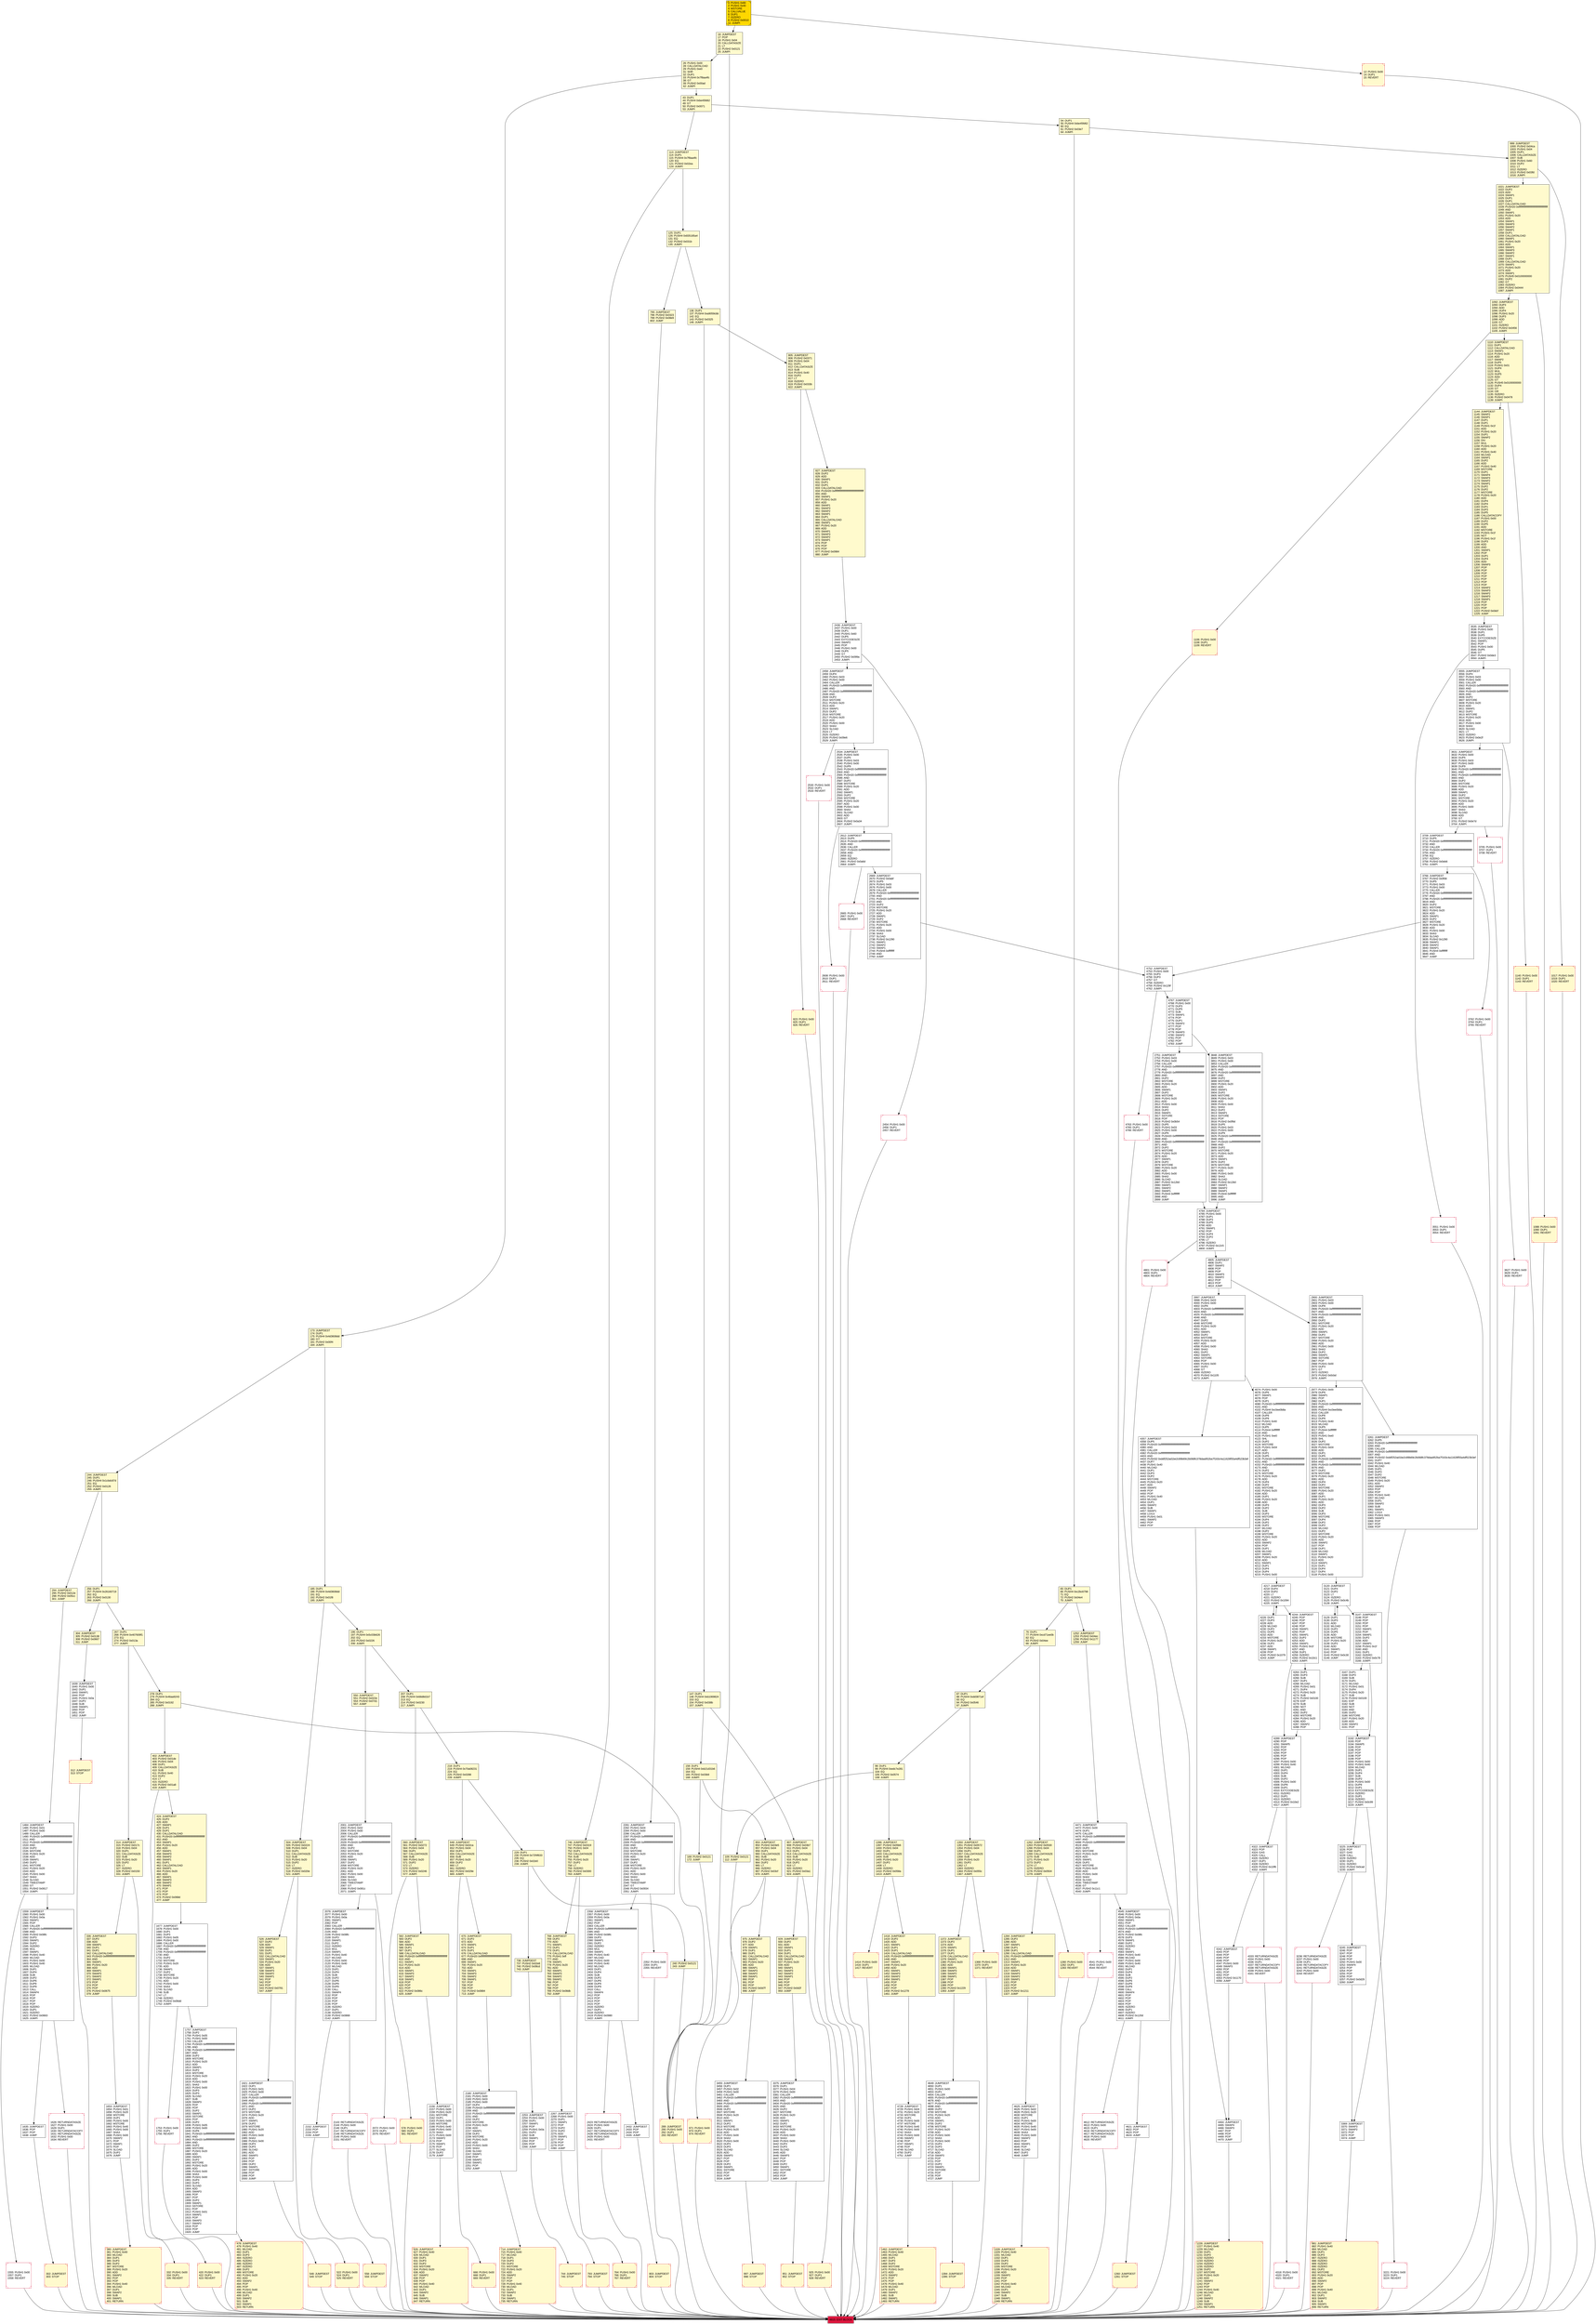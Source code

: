 digraph G {
bgcolor=transparent rankdir=UD;
node [shape=box style=filled color=black fillcolor=white fontname=arial fontcolor=black];
87 [label="87: DUP1\l88: PUSH4 0xdd3871ef\l93: EQ\l94: PUSH2 0x0546\l97: JUMPI\l" fillcolor=lemonchiffon ];
420 [label="420: PUSH1 0x00\l422: DUP1\l423: REVERT\l" fillcolor=lemonchiffon shape=Msquare color=crimson ];
975 [label="975: JUMPDEST\l976: DUP2\l977: ADD\l978: SWAP1\l979: DUP1\l980: DUP1\l981: CALLDATALOAD\l982: SWAP1\l983: PUSH1 0x20\l985: ADD\l986: SWAP1\l987: SWAP3\l988: SWAP2\l989: SWAP1\l990: POP\l991: POP\l992: POP\l993: PUSH2 0x0d7f\l996: JUMP\l" fillcolor=lemonchiffon ];
4471 [label="4471: JUMPDEST\l4472: PUSH1 0x00\l4474: DUP1\l4475: CALLER\l4476: PUSH20 0xffffffffffffffffffffffffffffffffffffffff\l4497: AND\l4498: PUSH20 0xffffffffffffffffffffffffffffffffffffffff\l4519: AND\l4520: DUP2\l4521: MSTORE\l4522: PUSH1 0x20\l4524: ADD\l4525: SWAP1\l4526: DUP2\l4527: MSTORE\l4528: PUSH1 0x20\l4530: ADD\l4531: PUSH1 0x00\l4533: SHA3\l4534: SLOAD\l4535: TIMESTAMP\l4536: GT\l4537: PUSH2 0x11c1\l4540: JUMPI\l" ];
1462 [label="1462: JUMPDEST\l1463: PUSH1 0x40\l1465: MLOAD\l1466: DUP1\l1467: DUP3\l1468: DUP2\l1469: MSTORE\l1470: PUSH1 0x20\l1472: ADD\l1473: SWAP2\l1474: POP\l1475: POP\l1476: PUSH1 0x40\l1478: MLOAD\l1479: DUP1\l1480: SWAP2\l1481: SUB\l1482: SWAP1\l1483: RETURN\l" fillcolor=lemonchiffon shape=Msquare color=crimson ];
1921 [label="1921: JUMPDEST\l1922: DUP1\l1923: PUSH1 0x01\l1925: PUSH1 0x00\l1927: CALLER\l1928: PUSH20 0xffffffffffffffffffffffffffffffffffffffff\l1949: AND\l1950: PUSH20 0xffffffffffffffffffffffffffffffffffffffff\l1971: AND\l1972: DUP2\l1973: MSTORE\l1974: PUSH1 0x20\l1976: ADD\l1977: SWAP1\l1978: DUP2\l1979: MSTORE\l1980: PUSH1 0x20\l1982: ADD\l1983: PUSH1 0x00\l1985: SHA3\l1986: PUSH1 0x00\l1988: DUP3\l1989: DUP3\l1990: SLOAD\l1991: ADD\l1992: SWAP3\l1993: POP\l1994: POP\l1995: DUP2\l1996: SWAP1\l1997: SSTORE\l1998: POP\l1999: POP\l2000: JUMP\l" ];
3997 [label="3997: JUMPDEST\l3998: PUSH1 0x03\l4000: PUSH1 0x00\l4002: DUP8\l4003: PUSH20 0xffffffffffffffffffffffffffffffffffffffff\l4024: AND\l4025: PUSH20 0xffffffffffffffffffffffffffffffffffffffff\l4046: AND\l4047: DUP2\l4048: MSTORE\l4049: PUSH1 0x20\l4051: ADD\l4052: SWAP1\l4053: DUP2\l4054: MSTORE\l4055: PUSH1 0x20\l4057: ADD\l4058: PUSH1 0x00\l4060: SHA3\l4061: DUP2\l4062: SWAP1\l4063: SSTORE\l4064: POP\l4065: PUSH1 0x00\l4067: DUP2\l4068: GT\l4069: ISZERO\l4070: PUSH2 0x1105\l4073: JUMPI\l" ];
953 [label="953: JUMPDEST\l954: PUSH2 0x03e5\l957: PUSH1 0x04\l959: DUP1\l960: CALLDATASIZE\l961: SUB\l962: PUSH1 0x20\l964: DUP2\l965: LT\l966: ISZERO\l967: PUSH2 0x03cf\l970: JUMPI\l" fillcolor=lemonchiffon ];
2267 [label="2267: JUMPDEST\l2268: PUSH1 0x00\l2270: DUP1\l2271: SWAP1\l2272: POP\l2273: DUP2\l2274: DUP2\l2275: ADD\l2276: SWAP1\l2277: POP\l2278: POP\l2279: POP\l2280: JUMP\l" ];
2977 [label="2977: PUSH1 0x00\l2979: DUP6\l2980: SWAP1\l2981: POP\l2982: DUP1\l2983: PUSH20 0xffffffffffffffffffffffffffffffffffffffff\l3004: AND\l3005: PUSH4 0xc0ee0b8a\l3010: CALLER\l3011: DUP8\l3012: DUP6\l3013: PUSH1 0x40\l3015: MLOAD\l3016: DUP5\l3017: PUSH4 0xffffffff\l3022: AND\l3023: PUSH1 0xe0\l3025: SHL\l3026: DUP2\l3027: MSTORE\l3028: PUSH1 0x04\l3030: ADD\l3031: DUP1\l3032: DUP5\l3033: PUSH20 0xffffffffffffffffffffffffffffffffffffffff\l3054: AND\l3055: PUSH20 0xffffffffffffffffffffffffffffffffffffffff\l3076: AND\l3077: DUP2\l3078: MSTORE\l3079: PUSH1 0x20\l3081: ADD\l3082: DUP4\l3083: DUP2\l3084: MSTORE\l3085: PUSH1 0x20\l3087: ADD\l3088: DUP1\l3089: PUSH1 0x20\l3091: ADD\l3092: DUP3\l3093: DUP2\l3094: SUB\l3095: DUP3\l3096: MSTORE\l3097: DUP4\l3098: DUP2\l3099: DUP2\l3100: MLOAD\l3101: DUP2\l3102: MSTORE\l3103: PUSH1 0x20\l3105: ADD\l3106: SWAP2\l3107: POP\l3108: DUP1\l3109: MLOAD\l3110: SWAP1\l3111: PUSH1 0x20\l3113: ADD\l3114: SWAP1\l3115: DUP1\l3116: DUP4\l3117: DUP4\l3118: PUSH1 0x00\l" ];
2669 [label="2669: JUMPDEST\l2670: PUSH2 0x0abf\l2673: DUP5\l2674: PUSH1 0x03\l2676: PUSH1 0x00\l2678: CALLER\l2679: PUSH20 0xffffffffffffffffffffffffffffffffffffffff\l2700: AND\l2701: PUSH20 0xffffffffffffffffffffffffffffffffffffffff\l2722: AND\l2723: DUP2\l2724: MSTORE\l2725: PUSH1 0x20\l2727: ADD\l2728: SWAP1\l2729: DUP2\l2730: MSTORE\l2731: PUSH1 0x20\l2733: ADD\l2734: PUSH1 0x00\l2736: SHA3\l2737: SLOAD\l2738: PUSH2 0x1290\l2741: SWAP1\l2742: SWAP2\l2743: SWAP1\l2744: PUSH4 0xffffffff\l2749: AND\l2750: JUMP\l" ];
267 [label="267: DUP1\l268: PUSH4 0x407609f1\l273: EQ\l274: PUSH2 0x013a\l277: JUMPI\l" fillcolor=lemonchiffon ];
1484 [label="1484: JUMPDEST\l1485: PUSH1 0x01\l1487: PUSH1 0x00\l1489: CALLER\l1490: PUSH20 0xffffffffffffffffffffffffffffffffffffffff\l1511: AND\l1512: PUSH20 0xffffffffffffffffffffffffffffffffffffffff\l1533: AND\l1534: DUP2\l1535: MSTORE\l1536: PUSH1 0x20\l1538: ADD\l1539: SWAP1\l1540: DUP2\l1541: MSTORE\l1542: PUSH1 0x20\l1544: ADD\l1545: PUSH1 0x00\l1547: SHA3\l1548: SLOAD\l1549: TIMESTAMP\l1550: GT\l1551: PUSH2 0x0617\l1554: JUMPI\l" ];
3369 [label="3369: JUMPDEST\l3370: SWAP3\l3371: SWAP2\l3372: POP\l3373: POP\l3374: JUMP\l" ];
2356 [label="2356: JUMPDEST\l2357: PUSH1 0x00\l2359: PUSH1 0x0a\l2361: SWAP1\l2362: POP\l2363: CALLER\l2364: PUSH20 0xffffffffffffffffffffffffffffffffffffffff\l2385: AND\l2386: PUSH2 0x08fc\l2389: DUP3\l2390: SWAP1\l2391: DUP2\l2392: ISZERO\l2393: MUL\l2394: SWAP1\l2395: PUSH1 0x40\l2397: MLOAD\l2398: PUSH1 0x00\l2400: PUSH1 0x40\l2402: MLOAD\l2403: DUP1\l2404: DUP4\l2405: SUB\l2406: DUP2\l2407: DUP6\l2408: DUP9\l2409: DUP9\l2410: CALL\l2411: SWAP4\l2412: POP\l2413: POP\l2414: POP\l2415: POP\l2416: ISZERO\l2417: DUP1\l2418: ISZERO\l2419: PUSH2 0x0980\l2422: JUMPI\l" ];
2534 [label="2534: JUMPDEST\l2535: PUSH1 0x00\l2537: DUP5\l2538: PUSH1 0x03\l2540: PUSH1 0x00\l2542: DUP9\l2543: PUSH20 0xffffffffffffffffffffffffffffffffffffffff\l2564: AND\l2565: PUSH20 0xffffffffffffffffffffffffffffffffffffffff\l2586: AND\l2587: DUP2\l2588: MSTORE\l2589: PUSH1 0x20\l2591: ADD\l2592: SWAP1\l2593: DUP2\l2594: MSTORE\l2595: PUSH1 0x20\l2597: ADD\l2598: PUSH1 0x00\l2600: SHA3\l2601: SLOAD\l2602: ADD\l2603: GT\l2604: PUSH2 0x0a34\l2607: JUMPI\l" ];
3762 [label="3762: PUSH1 0x00\l3764: DUP1\l3765: REVERT\l" shape=Msquare color=crimson ];
3375 [label="3375: JUMPDEST\l3376: DUP1\l3377: PUSH1 0x04\l3379: PUSH1 0x00\l3381: CALLER\l3382: PUSH20 0xffffffffffffffffffffffffffffffffffffffff\l3403: AND\l3404: PUSH20 0xffffffffffffffffffffffffffffffffffffffff\l3425: AND\l3426: DUP2\l3427: MSTORE\l3428: PUSH1 0x20\l3430: ADD\l3431: SWAP1\l3432: DUP2\l3433: MSTORE\l3434: PUSH1 0x20\l3436: ADD\l3437: PUSH1 0x00\l3439: SHA3\l3440: PUSH1 0x00\l3442: DUP3\l3443: DUP3\l3444: SLOAD\l3445: ADD\l3446: SWAP3\l3447: POP\l3448: POP\l3449: DUP2\l3450: SWAP1\l3451: SSTORE\l3452: POP\l3453: POP\l3454: JUMP\l" ];
0 [label="0: PUSH1 0x80\l2: PUSH1 0x40\l4: MSTORE\l5: CALLVALUE\l6: DUP1\l7: ISZERO\l8: PUSH2 0x0010\l11: JUMPI\l" fillcolor=lemonchiffon shape=Msquare fillcolor=gold ];
746 [label="746: JUMPDEST\l747: PUSH2 0x0319\l750: PUSH1 0x04\l752: DUP1\l753: CALLDATASIZE\l754: SUB\l755: PUSH1 0x20\l757: DUP2\l758: LT\l759: ISZERO\l760: PUSH2 0x0300\l763: JUMPI\l" fillcolor=lemonchiffon ];
3455 [label="3455: JUMPDEST\l3456: DUP1\l3457: PUSH1 0x02\l3459: PUSH1 0x00\l3461: CALLER\l3462: PUSH20 0xffffffffffffffffffffffffffffffffffffffff\l3483: AND\l3484: PUSH20 0xffffffffffffffffffffffffffffffffffffffff\l3505: AND\l3506: DUP2\l3507: MSTORE\l3508: PUSH1 0x20\l3510: ADD\l3511: SWAP1\l3512: DUP2\l3513: MSTORE\l3514: PUSH1 0x20\l3516: ADD\l3517: PUSH1 0x00\l3519: SHA3\l3520: PUSH1 0x00\l3522: DUP3\l3523: DUP3\l3524: SLOAD\l3525: ADD\l3526: SWAP3\l3527: POP\l3528: POP\l3529: DUP2\l3530: SWAP1\l3531: SSTORE\l3532: POP\l3533: POP\l3534: JUMP\l" ];
113 [label="113: JUMPDEST\l114: DUP1\l115: PUSH4 0x7f8aa4fc\l120: EQ\l121: PUSH2 0x02ea\l124: JUMPI\l" fillcolor=lemonchiffon ];
4541 [label="4541: PUSH1 0x00\l4543: DUP1\l4544: REVERT\l" shape=Msquare color=crimson ];
560 [label="560: JUMPDEST\l561: PUSH2 0x0272\l564: PUSH1 0x04\l566: DUP1\l567: CALLDATASIZE\l568: SUB\l569: PUSH1 0x20\l571: DUP2\l572: LT\l573: ISZERO\l574: PUSH2 0x0246\l577: JUMPI\l" fillcolor=lemonchiffon ];
768 [label="768: JUMPDEST\l769: DUP2\l770: ADD\l771: SWAP1\l772: DUP1\l773: DUP1\l774: CALLDATALOAD\l775: PUSH1 0xff\l777: AND\l778: SWAP1\l779: PUSH1 0x20\l781: ADD\l782: SWAP1\l783: SWAP3\l784: SWAP2\l785: SWAP1\l786: POP\l787: POP\l788: POP\l789: PUSH2 0x08db\l792: JUMP\l" fillcolor=lemonchiffon ];
4612 [label="4612: RETURNDATASIZE\l4613: PUSH1 0x00\l4615: DUP1\l4616: RETURNDATACOPY\l4617: RETURNDATASIZE\l4618: PUSH1 0x00\l4620: REVERT\l" shape=Msquare color=crimson ];
1021 [label="1021: JUMPDEST\l1022: DUP2\l1023: ADD\l1024: SWAP1\l1025: DUP1\l1026: DUP1\l1027: CALLDATALOAD\l1028: PUSH20 0xffffffffffffffffffffffffffffffffffffffff\l1049: AND\l1050: SWAP1\l1051: PUSH1 0x20\l1053: ADD\l1054: SWAP1\l1055: SWAP3\l1056: SWAP2\l1057: SWAP1\l1058: DUP1\l1059: CALLDATALOAD\l1060: SWAP1\l1061: PUSH1 0x20\l1063: ADD\l1064: SWAP1\l1065: SWAP3\l1066: SWAP2\l1067: SWAP1\l1068: DUP1\l1069: CALLDATALOAD\l1070: SWAP1\l1071: PUSH1 0x20\l1073: ADD\l1074: SWAP1\l1075: PUSH5 0x0100000000\l1081: DUP2\l1082: GT\l1083: ISZERO\l1084: PUSH2 0x0444\l1087: JUMPI\l" fillcolor=lemonchiffon ];
3120 [label="3120: JUMPDEST\l3121: DUP4\l3122: DUP2\l3123: LT\l3124: ISZERO\l3125: PUSH2 0x0c4b\l3128: JUMPI\l" ];
670 [label="670: JUMPDEST\l671: DUP2\l672: ADD\l673: SWAP1\l674: DUP1\l675: DUP1\l676: CALLDATALOAD\l677: PUSH20 0xffffffffffffffffffffffffffffffffffffffff\l698: AND\l699: SWAP1\l700: PUSH1 0x20\l702: ADD\l703: SWAP1\l704: SWAP3\l705: SWAP2\l706: SWAP1\l707: POP\l708: POP\l709: POP\l710: PUSH2 0x0884\l713: JUMP\l" fillcolor=lemonchiffon ];
951 [label="951: JUMPDEST\l952: STOP\l" fillcolor=lemonchiffon shape=Msquare color=crimson ];
2152 [label="2152: JUMPDEST\l2153: POP\l2154: POP\l2155: JUMP\l" ];
289 [label="289: JUMPDEST\l290: PUSH1 0x00\l292: DUP1\l293: REVERT\l" fillcolor=lemonchiffon shape=Msquare color=crimson ];
4226 [label="4226: DUP1\l4227: DUP3\l4228: ADD\l4229: MLOAD\l4230: DUP2\l4231: DUP5\l4232: ADD\l4233: MSTORE\l4234: PUSH1 0x20\l4236: DUP2\l4237: ADD\l4238: SWAP1\l4239: POP\l4240: PUSH2 0x1079\l4243: JUMP\l" ];
1414 [label="1414: PUSH1 0x00\l1416: DUP1\l1417: REVERT\l" fillcolor=lemonchiffon shape=Msquare color=crimson ];
1635 [label="1635: JUMPDEST\l1636: POP\l1637: POP\l1638: JUMP\l" ];
3245 [label="3245: JUMPDEST\l3246: POP\l3247: POP\l3248: POP\l3249: POP\l3250: PUSH1 0x00\l3252: SWAP4\l3253: POP\l3254: POP\l3255: POP\l3256: POP\l3257: PUSH2 0x0d29\l3260: JUMP\l" ];
158 [label="158: DUP1\l159: PUSH4 0xb21d31b6\l164: EQ\l165: PUSH2 0x03b9\l168: JUMPI\l" fillcolor=lemonchiffon ];
1092 [label="1092: JUMPDEST\l1093: DUP3\l1094: ADD\l1095: DUP4\l1096: PUSH1 0x20\l1098: DUP3\l1099: ADD\l1100: GT\l1101: ISZERO\l1102: PUSH2 0x0456\l1105: JUMPI\l" fillcolor=lemonchiffon ];
336 [label="336: JUMPDEST\l337: DUP2\l338: ADD\l339: SWAP1\l340: DUP1\l341: DUP1\l342: CALLDATALOAD\l343: PUSH20 0xffffffffffffffffffffffffffffffffffffffff\l364: AND\l365: SWAP1\l366: PUSH1 0x20\l368: ADD\l369: SWAP1\l370: SWAP3\l371: SWAP2\l372: SWAP1\l373: POP\l374: POP\l375: POP\l376: PUSH2 0x0675\l379: JUMP\l" fillcolor=lemonchiffon ];
3225 [label="3225: JUMPDEST\l3226: POP\l3227: GAS\l3228: CALL\l3229: ISZERO\l3230: DUP1\l3231: ISZERO\l3232: PUSH2 0x0cad\l3235: JUMPI\l" ];
3192 [label="3192: JUMPDEST\l3193: POP\l3194: SWAP5\l3195: POP\l3196: POP\l3197: POP\l3198: POP\l3199: POP\l3200: PUSH1 0x00\l3202: PUSH1 0x40\l3204: MLOAD\l3205: DUP1\l3206: DUP4\l3207: SUB\l3208: DUP2\l3209: PUSH1 0x00\l3211: DUP8\l3212: DUP1\l3213: EXTCODESIZE\l3214: ISZERO\l3215: DUP1\l3216: ISZERO\l3217: PUSH2 0x0c99\l3220: JUMPI\l" ];
109 [label="109: PUSH2 0x0121\l112: JUMP\l" fillcolor=lemonchiffon ];
3221 [label="3221: PUSH1 0x00\l3223: DUP1\l3224: REVERT\l" shape=Msquare color=crimson ];
2454 [label="2454: PUSH1 0x00\l2456: DUP1\l2457: REVERT\l" shape=Msquare color=crimson ];
4763 [label="4763: PUSH1 0x00\l4765: DUP1\l4766: REVERT\l" shape=Msquare color=crimson ];
666 [label="666: PUSH1 0x00\l668: DUP1\l669: REVERT\l" fillcolor=lemonchiffon shape=Msquare color=crimson ];
925 [label="925: PUSH1 0x00\l927: DUP1\l928: REVERT\l" fillcolor=lemonchiffon shape=Msquare color=crimson ];
1110 [label="1110: JUMPDEST\l1111: DUP1\l1112: CALLDATALOAD\l1113: SWAP1\l1114: PUSH1 0x20\l1116: ADD\l1117: SWAP2\l1118: DUP5\l1119: PUSH1 0x01\l1121: DUP4\l1122: MUL\l1123: DUP5\l1124: ADD\l1125: GT\l1126: PUSH5 0x0100000000\l1132: DUP4\l1133: GT\l1134: OR\l1135: ISZERO\l1136: PUSH2 0x0478\l1139: JUMPI\l" fillcolor=lemonchiffon ];
1626 [label="1626: RETURNDATASIZE\l1627: PUSH1 0x00\l1629: DUP1\l1630: RETURNDATACOPY\l1631: RETURNDATASIZE\l1632: PUSH1 0x00\l1634: REVERT\l" shape=Msquare color=crimson ];
2900 [label="2900: JUMPDEST\l2901: PUSH1 0x03\l2903: PUSH1 0x00\l2905: DUP8\l2906: PUSH20 0xffffffffffffffffffffffffffffffffffffffff\l2927: AND\l2928: PUSH20 0xffffffffffffffffffffffffffffffffffffffff\l2949: AND\l2950: DUP2\l2951: MSTORE\l2952: PUSH1 0x20\l2954: ADD\l2955: SWAP1\l2956: DUP2\l2957: MSTORE\l2958: PUSH1 0x20\l2960: ADD\l2961: PUSH1 0x00\l2963: SHA3\l2964: DUP2\l2965: SWAP1\l2966: SSTORE\l2967: POP\l2968: PUSH1 0x00\l2970: DUP3\l2971: GT\l2972: ISZERO\l2973: PUSH2 0x0cbd\l2976: JUMPI\l" ];
827 [label="827: JUMPDEST\l828: DUP2\l829: ADD\l830: SWAP1\l831: DUP1\l832: DUP1\l833: CALLDATALOAD\l834: PUSH20 0xffffffffffffffffffffffffffffffffffffffff\l855: AND\l856: SWAP1\l857: PUSH1 0x20\l859: ADD\l860: SWAP1\l861: SWAP3\l862: SWAP2\l863: SWAP1\l864: DUP1\l865: CALLDATALOAD\l866: SWAP1\l867: PUSH1 0x20\l869: ADD\l870: SWAP1\l871: SWAP3\l872: SWAP2\l873: SWAP1\l874: POP\l875: POP\l876: POP\l877: PUSH2 0x0984\l880: JUMP\l" fillcolor=lemonchiffon ];
1284 [label="1284: JUMPDEST\l1285: DUP2\l1286: ADD\l1287: SWAP1\l1288: DUP1\l1289: DUP1\l1290: CALLDATALOAD\l1291: PUSH20 0xffffffffffffffffffffffffffffffffffffffff\l1312: AND\l1313: SWAP1\l1314: PUSH1 0x20\l1316: ADD\l1317: SWAP1\l1318: SWAP3\l1319: SWAP2\l1320: SWAP1\l1321: POP\l1322: POP\l1323: POP\l1324: PUSH2 0x1211\l1327: JUMP\l" fillcolor=lemonchiffon ];
2530 [label="2530: PUSH1 0x00\l2532: DUP1\l2533: REVERT\l" shape=Msquare color=crimson ];
2143 [label="2143: RETURNDATASIZE\l2144: PUSH1 0x00\l2146: DUP1\l2147: RETURNDATACOPY\l2148: RETURNDATASIZE\l2149: PUSH1 0x00\l2151: REVERT\l" shape=Msquare color=crimson ];
4784 [label="4784: JUMPDEST\l4785: PUSH1 0x00\l4787: DUP1\l4788: DUP3\l4789: DUP5\l4790: ADD\l4791: SWAP1\l4792: POP\l4793: DUP4\l4794: DUP2\l4795: LT\l4796: ISZERO\l4797: PUSH2 0x12c5\l4800: JUMPI\l" ];
4621 [label="4621: JUMPDEST\l4622: POP\l4623: POP\l4624: JUMP\l" ];
2076 [label="2076: JUMPDEST\l2077: PUSH1 0x00\l2079: PUSH1 0x0a\l2081: SWAP1\l2082: POP\l2083: CALLER\l2084: PUSH20 0xffffffffffffffffffffffffffffffffffffffff\l2105: AND\l2106: PUSH2 0x08fc\l2109: DUP3\l2110: SWAP1\l2111: DUP2\l2112: ISZERO\l2113: MUL\l2114: SWAP1\l2115: PUSH1 0x40\l2117: MLOAD\l2118: PUSH1 0x00\l2120: PUSH1 0x40\l2122: MLOAD\l2123: DUP1\l2124: DUP4\l2125: SUB\l2126: DUP2\l2127: DUP6\l2128: DUP9\l2129: DUP9\l2130: CALL\l2131: SWAP4\l2132: POP\l2133: POP\l2134: POP\l2135: POP\l2136: ISZERO\l2137: DUP1\l2138: ISZERO\l2139: PUSH2 0x0868\l2142: JUMPI\l" ];
2180 [label="2180: JUMPDEST\l2181: PUSH1 0x00\l2183: PUSH1 0x03\l2185: PUSH1 0x00\l2187: DUP4\l2188: PUSH20 0xffffffffffffffffffffffffffffffffffffffff\l2209: AND\l2210: PUSH20 0xffffffffffffffffffffffffffffffffffffffff\l2231: AND\l2232: DUP2\l2233: MSTORE\l2234: PUSH1 0x20\l2236: ADD\l2237: SWAP1\l2238: DUP2\l2239: MSTORE\l2240: PUSH1 0x20\l2242: ADD\l2243: PUSH1 0x00\l2245: SHA3\l2246: SLOAD\l2247: SWAP1\l2248: POP\l2249: SWAP2\l2250: SWAP1\l2251: POP\l2252: JUMP\l" ];
1418 [label="1418: JUMPDEST\l1419: DUP2\l1420: ADD\l1421: SWAP1\l1422: DUP1\l1423: DUP1\l1424: CALLDATALOAD\l1425: PUSH20 0xffffffffffffffffffffffffffffffffffffffff\l1446: AND\l1447: SWAP1\l1448: PUSH1 0x20\l1450: ADD\l1451: SWAP1\l1452: SWAP3\l1453: SWAP2\l1454: SWAP1\l1455: POP\l1456: POP\l1457: POP\l1458: PUSH2 0x1278\l1461: JUMP\l" fillcolor=lemonchiffon ];
3147 [label="3147: JUMPDEST\l3148: POP\l3149: POP\l3150: POP\l3151: POP\l3152: SWAP1\l3153: POP\l3154: SWAP1\l3155: DUP2\l3156: ADD\l3157: SWAP1\l3158: PUSH1 0x1f\l3160: AND\l3161: DUP1\l3162: ISZERO\l3163: PUSH2 0x0c78\l3166: JUMPI\l" ];
244 [label="244: JUMPDEST\l245: DUP1\l246: PUSH4 0x1cbdc87d\l251: EQ\l252: PUSH2 0x0126\l255: JUMPI\l" fillcolor=lemonchiffon ];
3535 [label="3535: JUMPDEST\l3536: PUSH1 0x00\l3538: DUP1\l3539: DUP5\l3540: EXTCODESIZE\l3541: SWAP1\l3542: POP\l3543: PUSH1 0x00\l3545: DUP5\l3546: GT\l3547: PUSH2 0x0de3\l3550: JUMPI\l" ];
1639 [label="1639: JUMPDEST\l1640: PUSH1 0x00\l1642: DUP1\l1643: SWAP1\l1644: POP\l1645: PUSH1 0x0a\l1647: DUP2\l1648: SUB\l1649: SWAP1\l1650: POP\l1651: POP\l1652: JUMP\l" ];
4649 [label="4649: JUMPDEST\l4650: DUP1\l4651: PUSH1 0x00\l4653: DUP1\l4654: CALLER\l4655: PUSH20 0xffffffffffffffffffffffffffffffffffffffff\l4676: AND\l4677: PUSH20 0xffffffffffffffffffffffffffffffffffffffff\l4698: AND\l4699: DUP2\l4700: MSTORE\l4701: PUSH1 0x20\l4703: ADD\l4704: SWAP1\l4705: DUP2\l4706: MSTORE\l4707: PUSH1 0x20\l4709: ADD\l4710: PUSH1 0x00\l4712: SHA3\l4713: PUSH1 0x00\l4715: DUP3\l4716: DUP3\l4717: SLOAD\l4718: ADD\l4719: SWAP3\l4720: POP\l4721: POP\l4722: DUP2\l4723: SWAP1\l4724: SSTORE\l4725: POP\l4726: POP\l4727: JUMP\l" ];
881 [label="881: JUMPDEST\l882: PUSH1 0x40\l884: MLOAD\l885: DUP1\l886: DUP3\l887: ISZERO\l888: ISZERO\l889: ISZERO\l890: ISZERO\l891: DUP2\l892: MSTORE\l893: PUSH1 0x20\l895: ADD\l896: SWAP2\l897: POP\l898: POP\l899: PUSH1 0x40\l901: MLOAD\l902: DUP1\l903: SWAP2\l904: SUB\l905: SWAP1\l906: RETURN\l" fillcolor=lemonchiffon shape=Msquare color=crimson ];
207 [label="207: DUP1\l208: PUSH4 0x68d8d1b7\l213: EQ\l214: PUSH2 0x0230\l217: JUMPI\l" fillcolor=lemonchiffon ];
3129 [label="3129: DUP1\l3130: DUP3\l3131: ADD\l3132: MLOAD\l3133: DUP2\l3134: DUP5\l3135: ADD\l3136: MSTORE\l3137: PUSH1 0x20\l3139: DUP2\l3140: ADD\l3141: SWAP1\l3142: POP\l3143: PUSH2 0x0c30\l3146: JUMP\l" ];
3167 [label="3167: DUP1\l3168: DUP3\l3169: SUB\l3170: DUP1\l3171: MLOAD\l3172: PUSH1 0x01\l3174: DUP4\l3175: PUSH1 0x20\l3177: SUB\l3178: PUSH2 0x0100\l3181: EXP\l3182: SUB\l3183: NOT\l3184: AND\l3185: DUP2\l3186: MSTORE\l3187: PUSH1 0x20\l3189: ADD\l3190: SWAP2\l3191: POP\l" ];
229 [label="229: DUP1\l230: PUSH4 0x72f4f633\l235: EQ\l236: PUSH2 0x02e0\l239: JUMPI\l" fillcolor=lemonchiffon ];
294 [label="294: JUMPDEST\l295: PUSH2 0x012e\l298: PUSH2 0x05cc\l301: JUMP\l" fillcolor=lemonchiffon ];
929 [label="929: JUMPDEST\l930: DUP2\l931: ADD\l932: SWAP1\l933: DUP1\l934: DUP1\l935: CALLDATALOAD\l936: SWAP1\l937: PUSH1 0x20\l939: ADD\l940: SWAP1\l941: SWAP3\l942: SWAP2\l943: SWAP1\l944: POP\l945: POP\l946: POP\l947: PUSH2 0x0d2f\l950: JUMP\l" fillcolor=lemonchiffon ];
1017 [label="1017: PUSH1 0x00\l1019: DUP1\l1020: REVERT\l" fillcolor=lemonchiffon shape=Msquare color=crimson ];
424 [label="424: JUMPDEST\l425: DUP2\l426: ADD\l427: SWAP1\l428: DUP1\l429: DUP1\l430: CALLDATALOAD\l431: PUSH20 0xffffffffffffffffffffffffffffffffffffffff\l452: AND\l453: SWAP1\l454: PUSH1 0x20\l456: ADD\l457: SWAP1\l458: SWAP3\l459: SWAP2\l460: SWAP1\l461: DUP1\l462: CALLDATALOAD\l463: SWAP1\l464: PUSH1 0x20\l466: ADD\l467: SWAP1\l468: SWAP3\l469: SWAP2\l470: SWAP1\l471: POP\l472: POP\l473: POP\l474: PUSH2 0x068d\l477: JUMP\l" fillcolor=lemonchiffon ];
4342 [label="4342: JUMPDEST\l4343: POP\l4344: POP\l4345: POP\l4346: POP\l4347: PUSH1 0x00\l4349: SWAP3\l4350: POP\l4351: POP\l4352: POP\l4353: PUSH2 0x1170\l4356: JUMP\l" ];
907 [label="907: JUMPDEST\l908: PUSH2 0x03b7\l911: PUSH1 0x04\l913: DUP1\l914: CALLDATASIZE\l915: SUB\l916: PUSH1 0x20\l918: DUP2\l919: LT\l920: ISZERO\l921: PUSH2 0x03a1\l924: JUMPI\l" fillcolor=lemonchiffon ];
764 [label="764: PUSH1 0x00\l766: DUP1\l767: REVERT\l" fillcolor=lemonchiffon shape=Msquare color=crimson ];
125 [label="125: DUP1\l126: PUSH4 0x835185a4\l131: EQ\l132: PUSH2 0x031b\l135: JUMPI\l" fillcolor=lemonchiffon ];
43 [label="43: DUP1\l44: PUSH4 0xbe45fd62\l49: GT\l50: PUSH2 0x0071\l53: JUMPI\l" fillcolor=lemonchiffon ];
1372 [label="1372: JUMPDEST\l1373: DUP2\l1374: ADD\l1375: SWAP1\l1376: DUP1\l1377: DUP1\l1378: CALLDATALOAD\l1379: SWAP1\l1380: PUSH1 0x20\l1382: ADD\l1383: SWAP1\l1384: SWAP3\l1385: SWAP2\l1386: SWAP1\l1387: POP\l1388: POP\l1389: POP\l1390: PUSH2 0x1229\l1393: JUMP\l" fillcolor=lemonchiffon ];
4801 [label="4801: PUSH1 0x00\l4803: DUP1\l4804: REVERT\l" shape=Msquare color=crimson ];
4464 [label="4464: JUMPDEST\l4465: SWAP4\l4466: SWAP3\l4467: POP\l4468: POP\l4469: POP\l4470: JUMP\l" ];
304 [label="304: JUMPDEST\l305: PUSH2 0x0138\l308: PUSH2 0x0667\l311: JUMP\l" fillcolor=lemonchiffon ];
1559 [label="1559: JUMPDEST\l1560: PUSH1 0x00\l1562: PUSH1 0x0a\l1564: SWAP1\l1565: POP\l1566: CALLER\l1567: PUSH20 0xffffffffffffffffffffffffffffffffffffffff\l1588: AND\l1589: PUSH2 0x08fc\l1592: DUP3\l1593: SWAP1\l1594: DUP2\l1595: ISZERO\l1596: MUL\l1597: SWAP1\l1598: PUSH1 0x40\l1600: MLOAD\l1601: PUSH1 0x00\l1603: PUSH1 0x40\l1605: MLOAD\l1606: DUP1\l1607: DUP4\l1608: SUB\l1609: DUP2\l1610: DUP6\l1611: DUP9\l1612: DUP9\l1613: CALL\l1614: SWAP4\l1615: POP\l1616: POP\l1617: POP\l1618: POP\l1619: ISZERO\l1620: DUP1\l1621: ISZERO\l1622: PUSH2 0x0663\l1625: JUMPI\l" ];
971 [label="971: PUSH1 0x00\l973: DUP1\l974: REVERT\l" fillcolor=lemonchiffon shape=Msquare color=crimson ];
314 [label="314: JUMPDEST\l315: PUSH2 0x017c\l318: PUSH1 0x04\l320: DUP1\l321: CALLDATASIZE\l322: SUB\l323: PUSH1 0x20\l325: DUP2\l326: LT\l327: ISZERO\l328: PUSH2 0x0150\l331: JUMPI\l" fillcolor=lemonchiffon ];
2423 [label="2423: RETURNDATASIZE\l2424: PUSH1 0x00\l2426: DUP1\l2427: RETURNDATACOPY\l2428: RETURNDATASIZE\l2429: PUSH1 0x00\l2431: REVERT\l" shape=Msquare color=crimson ];
2001 [label="2001: JUMPDEST\l2002: PUSH1 0x02\l2004: PUSH1 0x00\l2006: CALLER\l2007: PUSH20 0xffffffffffffffffffffffffffffffffffffffff\l2028: AND\l2029: PUSH20 0xffffffffffffffffffffffffffffffffffffffff\l2050: AND\l2051: DUP2\l2052: MSTORE\l2053: PUSH1 0x20\l2055: ADD\l2056: SWAP1\l2057: DUP2\l2058: MSTORE\l2059: PUSH1 0x20\l2061: ADD\l2062: PUSH1 0x00\l2064: SHA3\l2065: SLOAD\l2066: TIMESTAMP\l2067: GT\l2068: PUSH2 0x081c\l2071: JUMPI\l" ];
3848 [label="3848: JUMPDEST\l3849: PUSH1 0x03\l3851: PUSH1 0x00\l3853: CALLER\l3854: PUSH20 0xffffffffffffffffffffffffffffffffffffffff\l3875: AND\l3876: PUSH20 0xffffffffffffffffffffffffffffffffffffffff\l3897: AND\l3898: DUP2\l3899: MSTORE\l3900: PUSH1 0x20\l3902: ADD\l3903: SWAP1\l3904: DUP2\l3905: MSTORE\l3906: PUSH1 0x20\l3908: ADD\l3909: PUSH1 0x00\l3911: SHA3\l3912: DUP2\l3913: SWAP1\l3914: SSTORE\l3915: POP\l3916: PUSH2 0x0f9d\l3919: DUP5\l3920: PUSH1 0x03\l3922: PUSH1 0x00\l3924: DUP9\l3925: PUSH20 0xffffffffffffffffffffffffffffffffffffffff\l3946: AND\l3947: PUSH20 0xffffffffffffffffffffffffffffffffffffffff\l3968: AND\l3969: DUP2\l3970: MSTORE\l3971: PUSH1 0x20\l3973: ADD\l3974: SWAP1\l3975: DUP2\l3976: MSTORE\l3977: PUSH1 0x20\l3979: ADD\l3980: PUSH1 0x00\l3982: SHA3\l3983: SLOAD\l3984: PUSH2 0x12b0\l3987: SWAP1\l3988: SWAP2\l3989: SWAP1\l3990: PUSH4 0xffffffff\l3995: AND\l3996: JUMP\l" ];
997 [label="997: JUMPDEST\l998: STOP\l" fillcolor=lemonchiffon shape=Msquare color=crimson ];
1144 [label="1144: JUMPDEST\l1145: SWAP2\l1146: SWAP1\l1147: DUP1\l1148: DUP1\l1149: PUSH1 0x1f\l1151: ADD\l1152: PUSH1 0x20\l1154: DUP1\l1155: SWAP2\l1156: DIV\l1157: MUL\l1158: PUSH1 0x20\l1160: ADD\l1161: PUSH1 0x40\l1163: MLOAD\l1164: SWAP1\l1165: DUP2\l1166: ADD\l1167: PUSH1 0x40\l1169: MSTORE\l1170: DUP1\l1171: SWAP4\l1172: SWAP3\l1173: SWAP2\l1174: SWAP1\l1175: DUP2\l1176: DUP2\l1177: MSTORE\l1178: PUSH1 0x20\l1180: ADD\l1181: DUP4\l1182: DUP4\l1183: DUP1\l1184: DUP3\l1185: DUP5\l1186: CALLDATACOPY\l1187: PUSH1 0x00\l1189: DUP2\l1190: DUP5\l1191: ADD\l1192: MSTORE\l1193: PUSH1 0x1f\l1195: NOT\l1196: PUSH1 0x1f\l1198: DUP3\l1199: ADD\l1200: AND\l1201: SWAP1\l1202: POP\l1203: DUP1\l1204: DUP4\l1205: ADD\l1206: SWAP3\l1207: POP\l1208: POP\l1209: POP\l1210: POP\l1211: POP\l1212: POP\l1213: POP\l1214: SWAP2\l1215: SWAP3\l1216: SWAP2\l1217: SWAP3\l1218: SWAP1\l1219: POP\l1220: POP\l1221: POP\l1222: PUSH2 0x0dcf\l1225: JUMP\l" fillcolor=lemonchiffon ];
504 [label="504: JUMPDEST\l505: PUSH2 0x0224\l508: PUSH1 0x04\l510: DUP1\l511: CALLDATASIZE\l512: SUB\l513: PUSH1 0x20\l515: DUP2\l516: LT\l517: ISZERO\l518: PUSH2 0x020e\l521: JUMPI\l" fillcolor=lemonchiffon ];
1260 [label="1260: JUMPDEST\l1261: STOP\l" fillcolor=lemonchiffon shape=Msquare color=crimson ];
1753 [label="1753: PUSH1 0x00\l1755: DUP1\l1756: REVERT\l" shape=Msquare color=crimson ];
714 [label="714: JUMPDEST\l715: PUSH1 0x40\l717: MLOAD\l718: DUP1\l719: DUP3\l720: DUP2\l721: MSTORE\l722: PUSH1 0x20\l724: ADD\l725: SWAP2\l726: POP\l727: POP\l728: PUSH1 0x40\l730: MLOAD\l731: DUP1\l732: SWAP2\l733: SUB\l734: SWAP1\l735: RETURN\l" fillcolor=lemonchiffon shape=Msquare color=crimson ];
648 [label="648: JUMPDEST\l649: PUSH2 0x02ca\l652: PUSH1 0x04\l654: DUP1\l655: CALLDATASIZE\l656: SUB\l657: PUSH1 0x20\l659: DUP2\l660: LT\l661: ISZERO\l662: PUSH2 0x029e\l665: JUMPI\l" fillcolor=lemonchiffon ];
744 [label="744: JUMPDEST\l745: STOP\l" fillcolor=lemonchiffon shape=Msquare color=crimson ];
3551 [label="3551: PUSH1 0x00\l3553: DUP1\l3554: REVERT\l" shape=Msquare color=crimson ];
4318 [label="4318: PUSH1 0x00\l4320: DUP1\l4321: REVERT\l" shape=Msquare color=crimson ];
1328 [label="1328: JUMPDEST\l1329: PUSH1 0x40\l1331: MLOAD\l1332: DUP1\l1333: DUP3\l1334: DUP2\l1335: MSTORE\l1336: PUSH1 0x20\l1338: ADD\l1339: SWAP2\l1340: POP\l1341: POP\l1342: PUSH1 0x40\l1344: MLOAD\l1345: DUP1\l1346: SWAP2\l1347: SUB\l1348: SWAP1\l1349: RETURN\l" fillcolor=lemonchiffon shape=Msquare color=crimson ];
1677 [label="1677: JUMPDEST\l1678: PUSH1 0x00\l1680: DUP1\l1681: DUP3\l1682: PUSH1 0x05\l1684: PUSH1 0x00\l1686: CALLER\l1687: PUSH20 0xffffffffffffffffffffffffffffffffffffffff\l1708: AND\l1709: PUSH20 0xffffffffffffffffffffffffffffffffffffffff\l1730: AND\l1731: DUP2\l1732: MSTORE\l1733: PUSH1 0x20\l1735: ADD\l1736: SWAP1\l1737: DUP2\l1738: MSTORE\l1739: PUSH1 0x20\l1741: ADD\l1742: PUSH1 0x00\l1744: SHA3\l1745: SLOAD\l1746: SUB\l1747: LT\l1748: ISZERO\l1749: PUSH2 0x06dd\l1752: JUMPI\l" ];
526 [label="526: JUMPDEST\l527: DUP2\l528: ADD\l529: SWAP1\l530: DUP1\l531: DUP1\l532: CALLDATALOAD\l533: SWAP1\l534: PUSH1 0x20\l536: ADD\l537: SWAP1\l538: SWAP3\l539: SWAP2\l540: SWAP1\l541: POP\l542: POP\l543: POP\l544: PUSH2 0x0781\l547: JUMP\l" fillcolor=lemonchiffon ];
4244 [label="4244: JUMPDEST\l4245: POP\l4246: POP\l4247: POP\l4248: POP\l4249: SWAP1\l4250: POP\l4251: SWAP1\l4252: DUP2\l4253: ADD\l4254: SWAP1\l4255: PUSH1 0x1f\l4257: AND\l4258: DUP1\l4259: ISZERO\l4260: PUSH2 0x10c1\l4263: JUMPI\l" ];
3627 [label="3627: PUSH1 0x00\l3629: DUP1\l3630: REVERT\l" shape=Msquare color=crimson ];
76 [label="76: DUP1\l77: PUSH4 0xcd71ee0b\l82: EQ\l83: PUSH2 0x04ee\l86: JUMPI\l" fillcolor=lemonchiffon ];
793 [label="793: JUMPDEST\l794: STOP\l" fillcolor=lemonchiffon shape=Msquare color=crimson ];
173 [label="173: JUMPDEST\l174: DUP1\l175: PUSH4 0x4d3608dd\l180: GT\l181: PUSH2 0x00f4\l184: JUMPI\l" fillcolor=lemonchiffon ];
2352 [label="2352: PUSH1 0x00\l2354: DUP1\l2355: REVERT\l" shape=Msquare color=crimson ];
2608 [label="2608: PUSH1 0x00\l2610: DUP1\l2611: REVERT\l" shape=Msquare color=crimson ];
3261 [label="3261: JUMPDEST\l3262: DUP5\l3263: PUSH20 0xffffffffffffffffffffffffffffffffffffffff\l3284: AND\l3285: CALLER\l3286: PUSH20 0xffffffffffffffffffffffffffffffffffffffff\l3307: AND\l3308: PUSH32 0xddf252ad1be2c89b69c2b068fc378daa952ba7f163c4a11628f55a4df523b3ef\l3341: DUP7\l3342: PUSH1 0x40\l3344: MLOAD\l3345: DUP1\l3346: DUP3\l3347: DUP2\l3348: MSTORE\l3349: PUSH1 0x20\l3351: ADD\l3352: SWAP2\l3353: POP\l3354: POP\l3355: PUSH1 0x40\l3357: MLOAD\l3358: DUP1\l3359: SWAP2\l3360: SUB\l3361: SWAP1\l3362: LOG3\l3363: PUSH1 0x01\l3365: SWAP3\l3366: POP\l3367: POP\l3368: POP\l" ];
98 [label="98: DUP1\l99: PUSH4 0xedc7e281\l104: EQ\l105: PUSH2 0x0574\l108: JUMPI\l" fillcolor=lemonchiffon ];
54 [label="54: DUP1\l55: PUSH4 0xbe45fd62\l60: EQ\l61: PUSH2 0x03e7\l64: JUMPI\l" fillcolor=lemonchiffon ];
823 [label="823: PUSH1 0x00\l825: DUP1\l826: REVERT\l" fillcolor=lemonchiffon shape=Msquare color=crimson ];
3709 [label="3709: JUMPDEST\l3710: DUP5\l3711: PUSH20 0xffffffffffffffffffffffffffffffffffffffff\l3732: AND\l3733: CALLER\l3734: PUSH20 0xffffffffffffffffffffffffffffffffffffffff\l3755: AND\l3756: EQ\l3757: ISZERO\l3758: PUSH2 0x0eb6\l3761: JUMPI\l" ];
196 [label="196: DUP1\l197: PUSH4 0x5c03b626\l202: EQ\l203: PUSH2 0x0226\l206: JUMPI\l" fillcolor=lemonchiffon ];
4217 [label="4217: JUMPDEST\l4218: DUP4\l4219: DUP2\l4220: LT\l4221: ISZERO\l4222: PUSH2 0x1094\l4225: JUMPI\l" ];
1280 [label="1280: PUSH1 0x00\l1282: DUP1\l1283: REVERT\l" fillcolor=lemonchiffon shape=Msquare color=crimson ];
4728 [label="4728: JUMPDEST\l4729: PUSH1 0x04\l4731: PUSH1 0x20\l4733: MSTORE\l4734: DUP1\l4735: PUSH1 0x00\l4737: MSTORE\l4738: PUSH1 0x40\l4740: PUSH1 0x00\l4742: SHA3\l4743: PUSH1 0x00\l4745: SWAP2\l4746: POP\l4747: SWAP1\l4748: POP\l4749: SLOAD\l4750: DUP2\l4751: JUMP\l" ];
278 [label="278: DUP1\l279: PUSH4 0x46aa9243\l284: EQ\l285: PUSH2 0x0192\l288: JUMPI\l" fillcolor=lemonchiffon ];
2751 [label="2751: JUMPDEST\l2752: PUSH1 0x03\l2754: PUSH1 0x00\l2756: CALLER\l2757: PUSH20 0xffffffffffffffffffffffffffffffffffffffff\l2778: AND\l2779: PUSH20 0xffffffffffffffffffffffffffffffffffffffff\l2800: AND\l2801: DUP2\l2802: MSTORE\l2803: PUSH1 0x20\l2805: ADD\l2806: SWAP1\l2807: DUP2\l2808: MSTORE\l2809: PUSH1 0x20\l2811: ADD\l2812: PUSH1 0x00\l2814: SHA3\l2815: DUP2\l2816: SWAP1\l2817: SSTORE\l2818: POP\l2819: PUSH2 0x0b54\l2822: DUP5\l2823: PUSH1 0x03\l2825: PUSH1 0x00\l2827: DUP9\l2828: PUSH20 0xffffffffffffffffffffffffffffffffffffffff\l2849: AND\l2850: PUSH20 0xffffffffffffffffffffffffffffffffffffffff\l2871: AND\l2872: DUP2\l2873: MSTORE\l2874: PUSH1 0x20\l2876: ADD\l2877: SWAP1\l2878: DUP2\l2879: MSTORE\l2880: PUSH1 0x20\l2882: ADD\l2883: PUSH1 0x00\l2885: SHA3\l2886: SLOAD\l2887: PUSH2 0x12b0\l2890: SWAP1\l2891: SWAP2\l2892: SWAP1\l2893: PUSH4 0xffffffff\l2898: AND\l2899: JUMP\l" ];
4264 [label="4264: DUP1\l4265: DUP3\l4266: SUB\l4267: DUP1\l4268: MLOAD\l4269: PUSH1 0x01\l4271: DUP4\l4272: PUSH1 0x20\l4274: SUB\l4275: PUSH2 0x0100\l4278: EXP\l4279: SUB\l4280: NOT\l4281: AND\l4282: DUP2\l4283: MSTORE\l4284: PUSH1 0x20\l4286: ADD\l4287: SWAP2\l4288: POP\l" ];
582 [label="582: JUMPDEST\l583: DUP2\l584: ADD\l585: SWAP1\l586: DUP1\l587: DUP1\l588: CALLDATALOAD\l589: PUSH20 0xffffffffffffffffffffffffffffffffffffffff\l610: AND\l611: SWAP1\l612: PUSH1 0x20\l614: ADD\l615: SWAP1\l616: SWAP3\l617: SWAP2\l618: SWAP1\l619: POP\l620: POP\l621: POP\l622: PUSH2 0x086c\l625: JUMP\l" fillcolor=lemonchiffon ];
4805 [label="4805: JUMPDEST\l4806: DUP1\l4807: SWAP2\l4808: POP\l4809: POP\l4810: SWAP3\l4811: SWAP2\l4812: POP\l4813: POP\l4814: JUMP\l" ];
1757 [label="1757: JUMPDEST\l1758: DUP2\l1759: PUSH1 0x05\l1761: PUSH1 0x00\l1763: CALLER\l1764: PUSH20 0xffffffffffffffffffffffffffffffffffffffff\l1785: AND\l1786: PUSH20 0xffffffffffffffffffffffffffffffffffffffff\l1807: AND\l1808: DUP2\l1809: MSTORE\l1810: PUSH1 0x20\l1812: ADD\l1813: SWAP1\l1814: DUP2\l1815: MSTORE\l1816: PUSH1 0x20\l1818: ADD\l1819: PUSH1 0x00\l1821: SHA3\l1822: PUSH1 0x00\l1824: DUP3\l1825: DUP3\l1826: SLOAD\l1827: SUB\l1828: SWAP3\l1829: POP\l1830: POP\l1831: DUP2\l1832: SWAP1\l1833: SSTORE\l1834: POP\l1835: DUP2\l1836: PUSH1 0x05\l1838: PUSH1 0x00\l1840: DUP6\l1841: PUSH20 0xffffffffffffffffffffffffffffffffffffffff\l1862: AND\l1863: PUSH20 0xffffffffffffffffffffffffffffffffffffffff\l1884: AND\l1885: DUP2\l1886: MSTORE\l1887: PUSH1 0x20\l1889: ADD\l1890: SWAP1\l1891: DUP2\l1892: MSTORE\l1893: PUSH1 0x20\l1895: ADD\l1896: PUSH1 0x00\l1898: SHA3\l1899: PUSH1 0x00\l1901: DUP3\l1902: DUP3\l1903: SLOAD\l1904: ADD\l1905: SWAP3\l1906: POP\l1907: POP\l1908: DUP2\l1909: SWAP1\l1910: SSTORE\l1911: POP\l1912: PUSH1 0x01\l1914: SWAP1\l1915: POP\l1916: SWAP3\l1917: SWAP2\l1918: POP\l1919: POP\l1920: JUMP\l" ];
522 [label="522: PUSH1 0x00\l524: DUP1\l525: REVERT\l" fillcolor=lemonchiffon shape=Msquare color=crimson ];
312 [label="312: JUMPDEST\l313: STOP\l" fillcolor=lemonchiffon shape=Msquare color=crimson ];
1653 [label="1653: JUMPDEST\l1654: PUSH1 0x01\l1656: PUSH1 0x20\l1658: MSTORE\l1659: DUP1\l1660: PUSH1 0x00\l1662: MSTORE\l1663: PUSH1 0x40\l1665: PUSH1 0x00\l1667: SHA3\l1668: PUSH1 0x00\l1670: SWAP2\l1671: POP\l1672: SWAP1\l1673: POP\l1674: SLOAD\l1675: DUP2\l1676: JUMP\l" ];
12 [label="12: PUSH1 0x00\l14: DUP1\l15: REVERT\l" fillcolor=lemonchiffon shape=Msquare color=crimson ];
240 [label="240: PUSH2 0x0121\l243: JUMP\l" fillcolor=lemonchiffon ];
548 [label="548: JUMPDEST\l549: STOP\l" fillcolor=lemonchiffon shape=Msquare color=crimson ];
4357 [label="4357: JUMPDEST\l4358: DUP5\l4359: PUSH20 0xffffffffffffffffffffffffffffffffffffffff\l4380: AND\l4381: CALLER\l4382: PUSH20 0xffffffffffffffffffffffffffffffffffffffff\l4403: AND\l4404: PUSH32 0xddf252ad1be2c89b69c2b068fc378daa952ba7f163c4a11628f55a4df523b3ef\l4437: DUP7\l4438: PUSH1 0x40\l4440: MLOAD\l4441: DUP1\l4442: DUP3\l4443: DUP2\l4444: MSTORE\l4445: PUSH1 0x20\l4447: ADD\l4448: SWAP2\l4449: POP\l4450: POP\l4451: PUSH1 0x40\l4453: MLOAD\l4454: DUP1\l4455: SWAP2\l4456: SUB\l4457: SWAP1\l4458: LOG3\l4459: PUSH1 0x01\l4461: SWAP2\l4462: POP\l4463: POP\l" ];
1555 [label="1555: PUSH1 0x00\l1557: DUP1\l1558: REVERT\l" shape=Msquare color=crimson ];
65 [label="65: DUP1\l66: PUSH4 0xc2bc6798\l71: EQ\l72: PUSH2 0x04e4\l75: JUMPI\l" fillcolor=lemonchiffon ];
4289 [label="4289: JUMPDEST\l4290: POP\l4291: SWAP5\l4292: POP\l4293: POP\l4294: POP\l4295: POP\l4296: POP\l4297: PUSH1 0x00\l4299: PUSH1 0x40\l4301: MLOAD\l4302: DUP1\l4303: DUP4\l4304: SUB\l4305: DUP2\l4306: PUSH1 0x00\l4308: DUP8\l4309: DUP1\l4310: EXTCODESIZE\l4311: ISZERO\l4312: DUP1\l4313: ISZERO\l4314: PUSH2 0x10e2\l4317: JUMPI\l" ];
2156 [label="2156: JUMPDEST\l2157: PUSH1 0x00\l2159: PUSH1 0x20\l2161: MSTORE\l2162: DUP1\l2163: PUSH1 0x00\l2165: MSTORE\l2166: PUSH1 0x40\l2168: PUSH1 0x00\l2170: SHA3\l2171: PUSH1 0x00\l2173: SWAP2\l2174: POP\l2175: SWAP1\l2176: POP\l2177: SLOAD\l2178: DUP2\l2179: JUMP\l" ];
803 [label="803: JUMPDEST\l804: STOP\l" fillcolor=lemonchiffon shape=Msquare color=crimson ];
2072 [label="2072: PUSH1 0x00\l2074: DUP1\l2075: REVERT\l" shape=Msquare color=crimson ];
302 [label="302: JUMPDEST\l303: STOP\l" fillcolor=lemonchiffon shape=Msquare color=crimson ];
558 [label="558: JUMPDEST\l559: STOP\l" fillcolor=lemonchiffon shape=Msquare color=crimson ];
185 [label="185: DUP1\l186: PUSH4 0x4d3608dd\l191: EQ\l192: PUSH2 0x01f8\l195: JUMPI\l" fillcolor=lemonchiffon ];
402 [label="402: JUMPDEST\l403: PUSH2 0x01de\l406: PUSH1 0x04\l408: DUP1\l409: CALLDATASIZE\l410: SUB\l411: PUSH1 0x40\l413: DUP2\l414: LT\l415: ISZERO\l416: PUSH2 0x01a8\l419: JUMPI\l" fillcolor=lemonchiffon ];
3236 [label="3236: RETURNDATASIZE\l3237: PUSH1 0x00\l3239: DUP1\l3240: RETURNDATACOPY\l3241: RETURNDATASIZE\l3242: PUSH1 0x00\l3244: REVERT\l" shape=Msquare color=crimson ];
147 [label="147: DUP1\l148: PUSH4 0xb1069824\l153: EQ\l154: PUSH2 0x038b\l157: JUMPI\l" fillcolor=lemonchiffon ];
805 [label="805: JUMPDEST\l806: PUSH2 0x0371\l809: PUSH1 0x04\l811: DUP1\l812: CALLDATASIZE\l813: SUB\l814: PUSH1 0x40\l816: DUP2\l817: LT\l818: ISZERO\l819: PUSH2 0x033b\l822: JUMPI\l" fillcolor=lemonchiffon ];
626 [label="626: JUMPDEST\l627: PUSH1 0x40\l629: MLOAD\l630: DUP1\l631: DUP3\l632: DUP2\l633: MSTORE\l634: PUSH1 0x20\l636: ADD\l637: SWAP2\l638: POP\l639: POP\l640: PUSH1 0x40\l642: MLOAD\l643: DUP1\l644: SWAP2\l645: SUB\l646: SWAP1\l647: RETURN\l" fillcolor=lemonchiffon shape=Msquare color=crimson ];
1262 [label="1262: JUMPDEST\l1263: PUSH2 0x0530\l1266: PUSH1 0x04\l1268: DUP1\l1269: CALLDATASIZE\l1270: SUB\l1271: PUSH1 0x20\l1273: DUP2\l1274: LT\l1275: ISZERO\l1276: PUSH2 0x0504\l1279: JUMPI\l" fillcolor=lemonchiffon ];
3766 [label="3766: JUMPDEST\l3767: PUSH2 0x0f08\l3770: DUP5\l3771: PUSH1 0x03\l3773: PUSH1 0x00\l3775: CALLER\l3776: PUSH20 0xffffffffffffffffffffffffffffffffffffffff\l3797: AND\l3798: PUSH20 0xffffffffffffffffffffffffffffffffffffffff\l3819: AND\l3820: DUP2\l3821: MSTORE\l3822: PUSH1 0x20\l3824: ADD\l3825: SWAP1\l3826: DUP2\l3827: MSTORE\l3828: PUSH1 0x20\l3830: ADD\l3831: PUSH1 0x00\l3833: SHA3\l3834: SLOAD\l3835: PUSH2 0x1290\l3838: SWAP1\l3839: SWAP2\l3840: SWAP1\l3841: PUSH4 0xffffffff\l3846: AND\l3847: JUMP\l" ];
4322 [label="4322: JUMPDEST\l4323: POP\l4324: GAS\l4325: CALL\l4326: ISZERO\l4327: DUP1\l4328: ISZERO\l4329: PUSH2 0x10f6\l4332: JUMPI\l" ];
550 [label="550: JUMPDEST\l551: PUSH2 0x022e\l554: PUSH2 0x07d1\l557: JUMP\l" fillcolor=lemonchiffon ];
256 [label="256: DUP1\l257: PUSH4 0x26160719\l262: EQ\l263: PUSH2 0x0130\l266: JUMPI\l" fillcolor=lemonchiffon ];
26 [label="26: PUSH1 0x00\l28: CALLDATALOAD\l29: PUSH1 0xe0\l31: SHR\l32: DUP1\l33: PUSH4 0x7f8aa4fc\l38: GT\l39: PUSH2 0x00ad\l42: JUMPI\l" fillcolor=lemonchiffon ];
2665 [label="2665: PUSH1 0x00\l2667: DUP1\l2668: REVERT\l" shape=Msquare color=crimson ];
2432 [label="2432: JUMPDEST\l2433: POP\l2434: POP\l2435: JUMP\l" ];
4625 [label="4625: JUMPDEST\l4626: PUSH1 0x02\l4628: PUSH1 0x20\l4630: MSTORE\l4631: DUP1\l4632: PUSH1 0x00\l4634: MSTORE\l4635: PUSH1 0x40\l4637: PUSH1 0x00\l4639: SHA3\l4640: PUSH1 0x00\l4642: SWAP2\l4643: POP\l4644: SWAP1\l4645: POP\l4646: SLOAD\l4647: DUP2\l4648: JUMP\l" ];
4815 [label="4815: EXIT BLOCK\l" fillcolor=crimson ];
1350 [label="1350: JUMPDEST\l1351: PUSH2 0x0572\l1354: PUSH1 0x04\l1356: DUP1\l1357: CALLDATASIZE\l1358: SUB\l1359: PUSH1 0x20\l1361: DUP2\l1362: LT\l1363: ISZERO\l1364: PUSH2 0x055c\l1367: JUMPI\l" fillcolor=lemonchiffon ];
380 [label="380: JUMPDEST\l381: PUSH1 0x40\l383: MLOAD\l384: DUP1\l385: DUP3\l386: DUP2\l387: MSTORE\l388: PUSH1 0x20\l390: ADD\l391: SWAP2\l392: POP\l393: POP\l394: PUSH1 0x40\l396: MLOAD\l397: DUP1\l398: SWAP2\l399: SUB\l400: SWAP1\l401: RETURN\l" fillcolor=lemonchiffon shape=Msquare color=crimson ];
3631 [label="3631: JUMPDEST\l3632: PUSH1 0x00\l3634: DUP5\l3635: PUSH1 0x03\l3637: PUSH1 0x00\l3639: DUP9\l3640: PUSH20 0xffffffffffffffffffffffffffffffffffffffff\l3661: AND\l3662: PUSH20 0xffffffffffffffffffffffffffffffffffffffff\l3683: AND\l3684: DUP2\l3685: MSTORE\l3686: PUSH1 0x20\l3688: ADD\l3689: SWAP1\l3690: DUP2\l3691: MSTORE\l3692: PUSH1 0x20\l3694: ADD\l3695: PUSH1 0x00\l3697: SHA3\l3698: SLOAD\l3699: ADD\l3700: GT\l3701: PUSH2 0x0e7d\l3704: JUMPI\l" ];
4767 [label="4767: JUMPDEST\l4768: PUSH1 0x00\l4770: DUP3\l4771: DUP5\l4772: SUB\l4773: SWAP1\l4774: POP\l4775: DUP1\l4776: SWAP2\l4777: POP\l4778: POP\l4779: SWAP3\l4780: SWAP2\l4781: POP\l4782: POP\l4783: JUMP\l" ];
736 [label="736: JUMPDEST\l737: PUSH2 0x02e8\l740: PUSH2 0x08cd\l743: JUMP\l" fillcolor=lemonchiffon ];
1140 [label="1140: PUSH1 0x00\l1142: DUP1\l1143: REVERT\l" fillcolor=lemonchiffon shape=Msquare color=crimson ];
3705 [label="3705: PUSH1 0x00\l3707: DUP1\l3708: REVERT\l" shape=Msquare color=crimson ];
136 [label="136: DUP1\l137: PUSH4 0xa9059cbb\l142: EQ\l143: PUSH2 0x0325\l146: JUMPI\l" fillcolor=lemonchiffon ];
2436 [label="2436: JUMPDEST\l2437: PUSH1 0x00\l2439: DUP1\l2440: PUSH1 0x60\l2442: DUP5\l2443: EXTCODESIZE\l2444: SWAP2\l2445: POP\l2446: PUSH1 0x00\l2448: DUP5\l2449: GT\l2450: PUSH2 0x099a\l2453: JUMPI\l" ];
795 [label="795: JUMPDEST\l796: PUSH2 0x0323\l799: PUSH2 0x08e9\l802: JUMP\l" fillcolor=lemonchiffon ];
1252 [label="1252: JUMPDEST\l1253: PUSH2 0x04ec\l1256: PUSH2 0x1177\l1259: JUMP\l" fillcolor=lemonchiffon ];
2281 [label="2281: JUMPDEST\l2282: PUSH1 0x04\l2284: PUSH1 0x00\l2286: CALLER\l2287: PUSH20 0xffffffffffffffffffffffffffffffffffffffff\l2308: AND\l2309: PUSH20 0xffffffffffffffffffffffffffffffffffffffff\l2330: AND\l2331: DUP2\l2332: MSTORE\l2333: PUSH1 0x20\l2335: ADD\l2336: SWAP1\l2337: DUP2\l2338: MSTORE\l2339: PUSH1 0x20\l2341: ADD\l2342: PUSH1 0x00\l2344: SHA3\l2345: SLOAD\l2346: TIMESTAMP\l2347: GT\l2348: PUSH2 0x0934\l2351: JUMPI\l" ];
3555 [label="3555: JUMPDEST\l3556: DUP4\l3557: PUSH1 0x03\l3559: PUSH1 0x00\l3561: CALLER\l3562: PUSH20 0xffffffffffffffffffffffffffffffffffffffff\l3583: AND\l3584: PUSH20 0xffffffffffffffffffffffffffffffffffffffff\l3605: AND\l3606: DUP2\l3607: MSTORE\l3608: PUSH1 0x20\l3610: ADD\l3611: SWAP1\l3612: DUP2\l3613: MSTORE\l3614: PUSH1 0x20\l3616: ADD\l3617: PUSH1 0x00\l3619: SHA3\l3620: SLOAD\l3621: LT\l3622: ISZERO\l3623: PUSH2 0x0e2f\l3626: JUMPI\l" ];
999 [label="999: JUMPDEST\l1000: PUSH2 0x04ca\l1003: PUSH1 0x04\l1005: DUP1\l1006: CALLDATASIZE\l1007: SUB\l1008: PUSH1 0x60\l1010: DUP2\l1011: LT\l1012: ISZERO\l1013: PUSH2 0x03fd\l1016: JUMPI\l" fillcolor=lemonchiffon ];
218 [label="218: DUP1\l219: PUSH4 0x70a08231\l224: EQ\l225: PUSH2 0x0288\l228: JUMPI\l" fillcolor=lemonchiffon ];
1088 [label="1088: PUSH1 0x00\l1090: DUP1\l1091: REVERT\l" fillcolor=lemonchiffon shape=Msquare color=crimson ];
478 [label="478: JUMPDEST\l479: PUSH1 0x40\l481: MLOAD\l482: DUP1\l483: DUP3\l484: ISZERO\l485: ISZERO\l486: ISZERO\l487: ISZERO\l488: DUP2\l489: MSTORE\l490: PUSH1 0x20\l492: ADD\l493: SWAP2\l494: POP\l495: POP\l496: PUSH1 0x40\l498: MLOAD\l499: DUP1\l500: SWAP2\l501: SUB\l502: SWAP1\l503: RETURN\l" fillcolor=lemonchiffon shape=Msquare color=crimson ];
578 [label="578: PUSH1 0x00\l580: DUP1\l581: REVERT\l" fillcolor=lemonchiffon shape=Msquare color=crimson ];
2253 [label="2253: JUMPDEST\l2254: PUSH1 0x00\l2256: DUP1\l2257: SWAP1\l2258: POP\l2259: PUSH1 0x0a\l2261: DUP2\l2262: SUB\l2263: SWAP1\l2264: POP\l2265: POP\l2266: JUMP\l" ];
1394 [label="1394: JUMPDEST\l1395: STOP\l" fillcolor=lemonchiffon shape=Msquare color=crimson ];
4074 [label="4074: PUSH1 0x00\l4076: DUP6\l4077: SWAP1\l4078: POP\l4079: DUP1\l4080: PUSH20 0xffffffffffffffffffffffffffffffffffffffff\l4101: AND\l4102: PUSH4 0xc0ee0b8a\l4107: CALLER\l4108: DUP8\l4109: DUP8\l4110: PUSH1 0x40\l4112: MLOAD\l4113: DUP5\l4114: PUSH4 0xffffffff\l4119: AND\l4120: PUSH1 0xe0\l4122: SHL\l4123: DUP2\l4124: MSTORE\l4125: PUSH1 0x04\l4127: ADD\l4128: DUP1\l4129: DUP5\l4130: PUSH20 0xffffffffffffffffffffffffffffffffffffffff\l4151: AND\l4152: PUSH20 0xffffffffffffffffffffffffffffffffffffffff\l4173: AND\l4174: DUP2\l4175: MSTORE\l4176: PUSH1 0x20\l4178: ADD\l4179: DUP4\l4180: DUP2\l4181: MSTORE\l4182: PUSH1 0x20\l4184: ADD\l4185: DUP1\l4186: PUSH1 0x20\l4188: ADD\l4189: DUP3\l4190: DUP2\l4191: SUB\l4192: DUP3\l4193: MSTORE\l4194: DUP4\l4195: DUP2\l4196: DUP2\l4197: MLOAD\l4198: DUP2\l4199: MSTORE\l4200: PUSH1 0x20\l4202: ADD\l4203: SWAP2\l4204: POP\l4205: DUP1\l4206: MLOAD\l4207: SWAP1\l4208: PUSH1 0x20\l4210: ADD\l4211: SWAP1\l4212: DUP1\l4213: DUP4\l4214: DUP4\l4215: PUSH1 0x00\l" ];
2458 [label="2458: JUMPDEST\l2459: DUP4\l2460: PUSH1 0x03\l2462: PUSH1 0x00\l2464: CALLER\l2465: PUSH20 0xffffffffffffffffffffffffffffffffffffffff\l2486: AND\l2487: PUSH20 0xffffffffffffffffffffffffffffffffffffffff\l2508: AND\l2509: DUP2\l2510: MSTORE\l2511: PUSH1 0x20\l2513: ADD\l2514: SWAP1\l2515: DUP2\l2516: MSTORE\l2517: PUSH1 0x20\l2519: ADD\l2520: PUSH1 0x00\l2522: SHA3\l2523: SLOAD\l2524: LT\l2525: ISZERO\l2526: PUSH2 0x09e6\l2529: JUMPI\l" ];
4752 [label="4752: JUMPDEST\l4753: PUSH1 0x00\l4755: DUP3\l4756: DUP3\l4757: GT\l4758: ISZERO\l4759: PUSH2 0x129f\l4762: JUMPI\l" ];
1396 [label="1396: JUMPDEST\l1397: PUSH2 0x05b6\l1400: PUSH1 0x04\l1402: DUP1\l1403: CALLDATASIZE\l1404: SUB\l1405: PUSH1 0x20\l1407: DUP2\l1408: LT\l1409: ISZERO\l1410: PUSH2 0x058a\l1413: JUMPI\l" fillcolor=lemonchiffon ];
4545 [label="4545: JUMPDEST\l4546: PUSH1 0x00\l4548: PUSH1 0x0a\l4550: SWAP1\l4551: POP\l4552: CALLER\l4553: PUSH20 0xffffffffffffffffffffffffffffffffffffffff\l4574: AND\l4575: PUSH2 0x08fc\l4578: DUP3\l4579: SWAP1\l4580: DUP2\l4581: ISZERO\l4582: MUL\l4583: SWAP1\l4584: PUSH1 0x40\l4586: MLOAD\l4587: PUSH1 0x00\l4589: PUSH1 0x40\l4591: MLOAD\l4592: DUP1\l4593: DUP4\l4594: SUB\l4595: DUP2\l4596: DUP6\l4597: DUP9\l4598: DUP9\l4599: CALL\l4600: SWAP4\l4601: POP\l4602: POP\l4603: POP\l4604: POP\l4605: ISZERO\l4606: DUP1\l4607: ISZERO\l4608: PUSH2 0x120d\l4611: JUMPI\l" ];
332 [label="332: PUSH1 0x00\l334: DUP1\l335: REVERT\l" fillcolor=lemonchiffon shape=Msquare color=crimson ];
1106 [label="1106: PUSH1 0x00\l1108: DUP1\l1109: REVERT\l" fillcolor=lemonchiffon shape=Msquare color=crimson ];
169 [label="169: PUSH2 0x0121\l172: JUMP\l" fillcolor=lemonchiffon ];
1226 [label="1226: JUMPDEST\l1227: PUSH1 0x40\l1229: MLOAD\l1230: DUP1\l1231: DUP3\l1232: ISZERO\l1233: ISZERO\l1234: ISZERO\l1235: ISZERO\l1236: DUP2\l1237: MSTORE\l1238: PUSH1 0x20\l1240: ADD\l1241: SWAP2\l1242: POP\l1243: POP\l1244: PUSH1 0x40\l1246: MLOAD\l1247: DUP1\l1248: SWAP2\l1249: SUB\l1250: SWAP1\l1251: RETURN\l" fillcolor=lemonchiffon shape=Msquare color=crimson ];
4333 [label="4333: RETURNDATASIZE\l4334: PUSH1 0x00\l4336: DUP1\l4337: RETURNDATACOPY\l4338: RETURNDATASIZE\l4339: PUSH1 0x00\l4341: REVERT\l" shape=Msquare color=crimson ];
16 [label="16: JUMPDEST\l17: POP\l18: PUSH1 0x04\l20: CALLDATASIZE\l21: LT\l22: PUSH2 0x0121\l25: JUMPI\l" fillcolor=lemonchiffon ];
1368 [label="1368: PUSH1 0x00\l1370: DUP1\l1371: REVERT\l" fillcolor=lemonchiffon shape=Msquare color=crimson ];
2612 [label="2612: JUMPDEST\l2613: DUP5\l2614: PUSH20 0xffffffffffffffffffffffffffffffffffffffff\l2635: AND\l2636: CALLER\l2637: PUSH20 0xffffffffffffffffffffffffffffffffffffffff\l2658: AND\l2659: EQ\l2660: ISZERO\l2661: PUSH2 0x0a6d\l2664: JUMPI\l" ];
380 -> 4815;
2076 -> 2143;
746 -> 768;
953 -> 975;
1372 -> 4649;
109 -> 289;
768 -> 2267;
3631 -> 3705;
136 -> 147;
4471 -> 4541;
3192 -> 3221;
278 -> 402;
244 -> 294;
582 -> 2156;
332 -> 4815;
304 -> 1639;
158 -> 953;
54 -> 65;
4784 -> 4801;
3848 -> 4784;
1394 -> 4815;
1559 -> 1626;
2001 -> 2076;
4244 -> 4264;
2977 -> 3120;
478 -> 4815;
1677 -> 1757;
2436 -> 2458;
2180 -> 714;
2612 -> 2665;
1350 -> 1368;
1368 -> 4815;
4333 -> 4815;
4342 -> 4464;
3245 -> 3369;
65 -> 76;
1559 -> 1635;
793 -> 4815;
43 -> 113;
113 -> 125;
314 -> 336;
746 -> 764;
1757 -> 478;
1328 -> 4815;
2900 -> 2977;
4625 -> 1328;
76 -> 1262;
2281 -> 2352;
207 -> 560;
3709 -> 3766;
823 -> 4815;
3631 -> 3709;
2352 -> 4815;
648 -> 670;
953 -> 971;
312 -> 4815;
1653 -> 380;
2076 -> 2152;
3120 -> 3147;
4767 -> 2751;
1280 -> 4815;
3236 -> 4815;
4074 -> 4217;
54 -> 999;
302 -> 4815;
803 -> 4815;
267 -> 314;
3167 -> 3192;
2356 -> 2423;
98 -> 1396;
229 -> 736;
336 -> 1653;
881 -> 4815;
3709 -> 3762;
314 -> 332;
125 -> 136;
240 -> 289;
2143 -> 4815;
2530 -> 4815;
76 -> 87;
1284 -> 4625;
1626 -> 4815;
3225 -> 3236;
1635 -> 302;
87 -> 98;
1110 -> 1140;
26 -> 43;
1017 -> 4815;
218 -> 648;
4767 -> 3848;
1396 -> 1418;
1484 -> 1555;
971 -> 4815;
98 -> 109;
4728 -> 1462;
550 -> 2001;
4545 -> 4621;
207 -> 218;
4805 -> 3997;
3551 -> 4815;
267 -> 278;
0 -> 12;
560 -> 582;
1921 -> 548;
3997 -> 4357;
402 -> 420;
997 -> 4815;
4217 -> 4226;
4226 -> 4217;
999 -> 1021;
1021 -> 1088;
420 -> 4815;
1462 -> 4815;
2900 -> 3261;
4612 -> 4815;
169 -> 289;
4541 -> 4815;
504 -> 522;
2356 -> 2432;
1252 -> 4471;
16 -> 289;
424 -> 1677;
0 -> 16;
1639 -> 312;
2669 -> 4752;
2751 -> 4784;
402 -> 424;
1414 -> 4815;
951 -> 4815;
147 -> 158;
4471 -> 4545;
4784 -> 4805;
925 -> 4815;
4545 -> 4612;
2454 -> 4815;
229 -> 240;
113 -> 746;
3192 -> 3225;
3225 -> 3245;
795 -> 2281;
2665 -> 4815;
907 -> 929;
1021 -> 1092;
626 -> 4815;
3555 -> 3631;
4217 -> 4244;
4264 -> 4289;
3705 -> 4815;
136 -> 805;
1140 -> 4815;
3147 -> 3167;
975 -> 3455;
185 -> 196;
4752 -> 4767;
3766 -> 4752;
173 -> 185;
578 -> 4815;
1088 -> 4815;
1110 -> 1144;
16 -> 26;
4322 -> 4333;
736 -> 2253;
3535 -> 3551;
3375 -> 951;
1226 -> 4815;
4244 -> 4289;
1144 -> 3535;
1106 -> 4815;
4621 -> 1260;
929 -> 3375;
294 -> 1484;
3627 -> 4815;
648 -> 666;
3555 -> 3627;
805 -> 823;
26 -> 173;
196 -> 550;
3369 -> 881;
2608 -> 4815;
907 -> 925;
12 -> 4815;
1262 -> 1280;
522 -> 4815;
3147 -> 3192;
670 -> 2180;
3455 -> 997;
1092 -> 1110;
65 -> 1252;
558 -> 4815;
3120 -> 3129;
3129 -> 3120;
2072 -> 4815;
2156 -> 626;
4289 -> 4322;
1484 -> 1559;
2432 -> 803;
1555 -> 4815;
548 -> 4815;
3261 -> 3369;
1262 -> 1284;
2534 -> 2608;
805 -> 827;
2267 -> 793;
125 -> 795;
278 -> 289;
244 -> 256;
526 -> 1921;
1350 -> 1372;
764 -> 4815;
4464 -> 1226;
3535 -> 3555;
2152 -> 558;
2253 -> 744;
827 -> 2436;
147 -> 907;
4322 -> 4342;
2423 -> 4815;
2458 -> 2530;
4649 -> 1394;
256 -> 304;
4801 -> 4815;
4318 -> 4815;
744 -> 4815;
218 -> 229;
714 -> 4815;
1260 -> 4815;
1753 -> 4815;
999 -> 1017;
185 -> 504;
43 -> 54;
1396 -> 1414;
2281 -> 2356;
4289 -> 4318;
87 -> 1350;
4752 -> 4763;
4357 -> 4464;
2001 -> 2072;
196 -> 207;
256 -> 267;
173 -> 244;
158 -> 169;
3762 -> 4815;
1092 -> 1106;
4805 -> 2900;
289 -> 4815;
1418 -> 4728;
2436 -> 2454;
2534 -> 2612;
3997 -> 4074;
2612 -> 2669;
666 -> 4815;
4763 -> 4815;
504 -> 526;
2458 -> 2534;
3221 -> 4815;
560 -> 578;
1677 -> 1753;
}